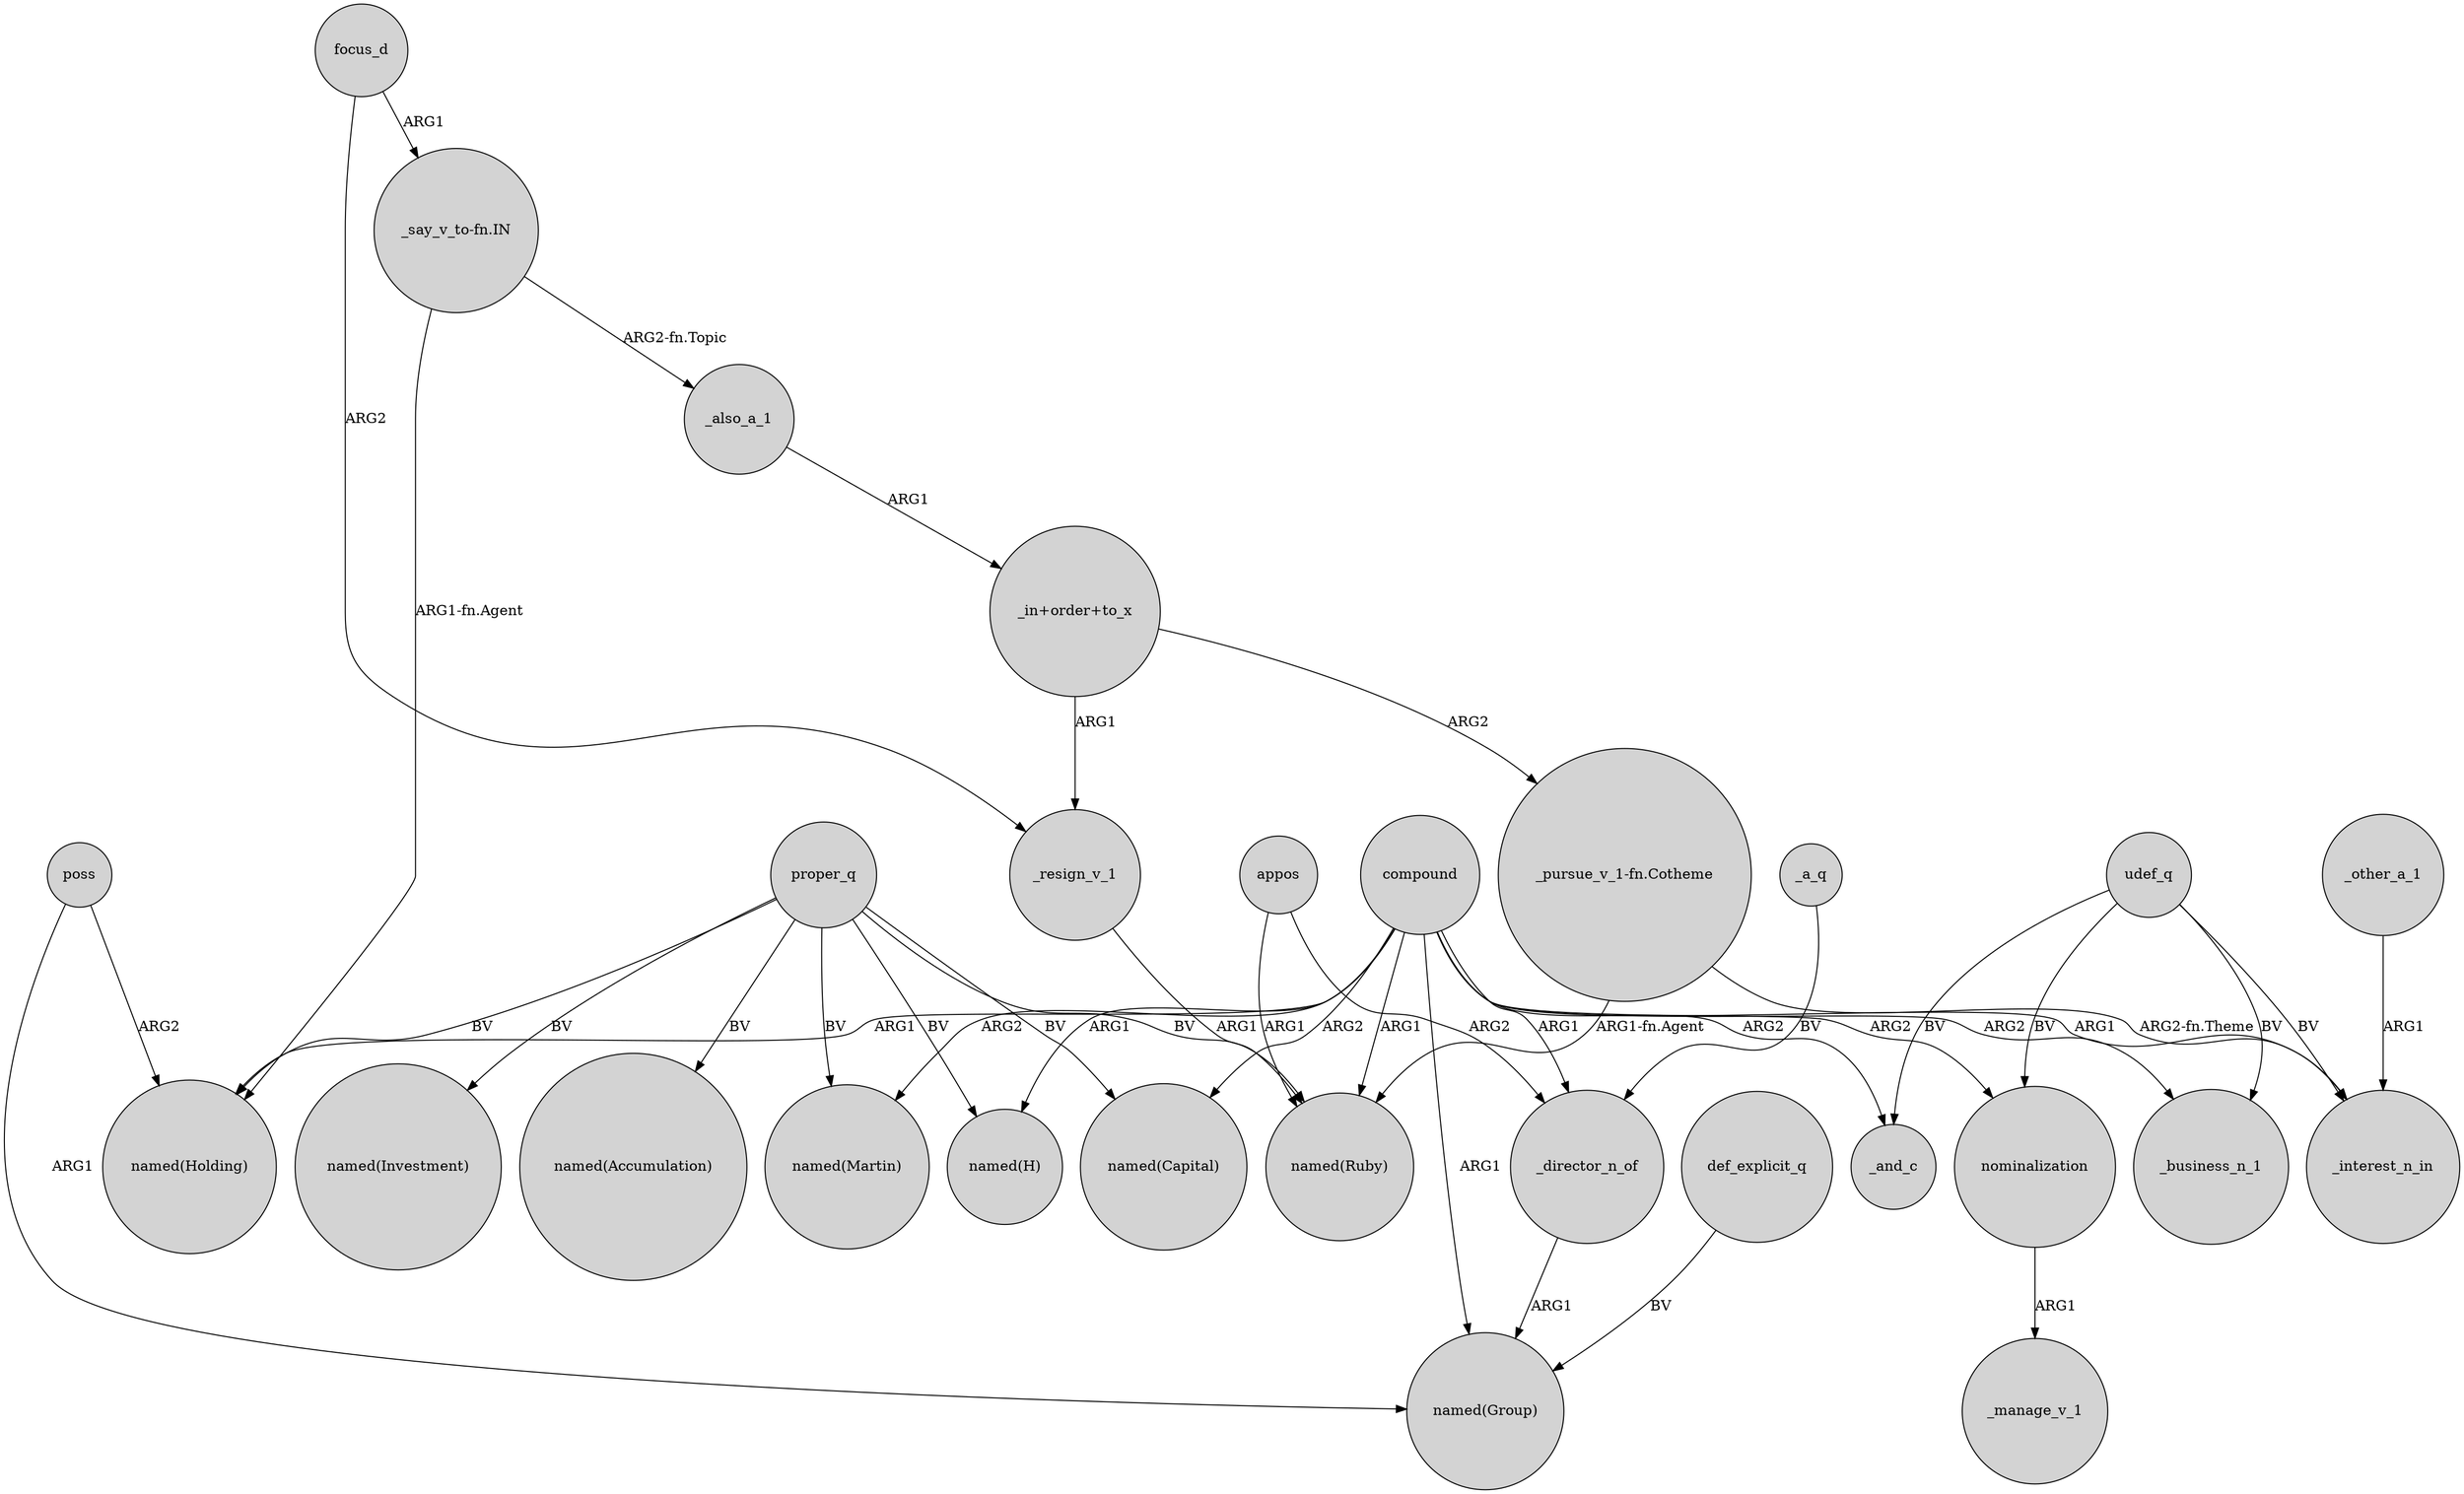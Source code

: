 digraph {
	node [shape=circle style=filled]
	_also_a_1 -> "_in+order+to_x" [label=ARG1]
	compound -> "named(Holding)" [label=ARG1]
	"_in+order+to_x" -> _resign_v_1 [label=ARG1]
	"_pursue_v_1-fn.Cotheme" -> "named(Ruby)" [label="ARG1-fn.Agent"]
	proper_q -> "named(Capital)" [label=BV]
	"_say_v_to-fn.IN" -> _also_a_1 [label="ARG2-fn.Topic"]
	_other_a_1 -> _interest_n_in [label=ARG1]
	_resign_v_1 -> "named(Ruby)" [label=ARG1]
	proper_q -> "named(Accumulation)" [label=BV]
	"_in+order+to_x" -> "_pursue_v_1-fn.Cotheme" [label=ARG2]
	"_say_v_to-fn.IN" -> "named(Holding)" [label="ARG1-fn.Agent"]
	appos -> "named(Ruby)" [label=ARG1]
	compound -> nominalization [label=ARG2]
	udef_q -> _interest_n_in [label=BV]
	compound -> "named(Ruby)" [label=ARG1]
	compound -> "named(Martin)" [label=ARG2]
	focus_d -> _resign_v_1 [label=ARG2]
	compound -> "named(Group)" [label=ARG1]
	def_explicit_q -> "named(Group)" [label=BV]
	compound -> _and_c [label=ARG2]
	proper_q -> "named(Ruby)" [label=BV]
	compound -> "named(Capital)" [label=ARG2]
	poss -> "named(Group)" [label=ARG1]
	proper_q -> "named(H)" [label=BV]
	_a_q -> _director_n_of [label=BV]
	compound -> _business_n_1 [label=ARG2]
	udef_q -> nominalization [label=BV]
	"_pursue_v_1-fn.Cotheme" -> _interest_n_in [label="ARG2-fn.Theme"]
	proper_q -> "named(Martin)" [label=BV]
	udef_q -> _business_n_1 [label=BV]
	_director_n_of -> "named(Group)" [label=ARG1]
	compound -> _interest_n_in [label=ARG1]
	proper_q -> "named(Holding)" [label=BV]
	poss -> "named(Holding)" [label=ARG2]
	compound -> "named(H)" [label=ARG1]
	compound -> _director_n_of [label=ARG1]
	udef_q -> _and_c [label=BV]
	proper_q -> "named(Investment)" [label=BV]
	nominalization -> _manage_v_1 [label=ARG1]
	appos -> _director_n_of [label=ARG2]
	focus_d -> "_say_v_to-fn.IN" [label=ARG1]
}
